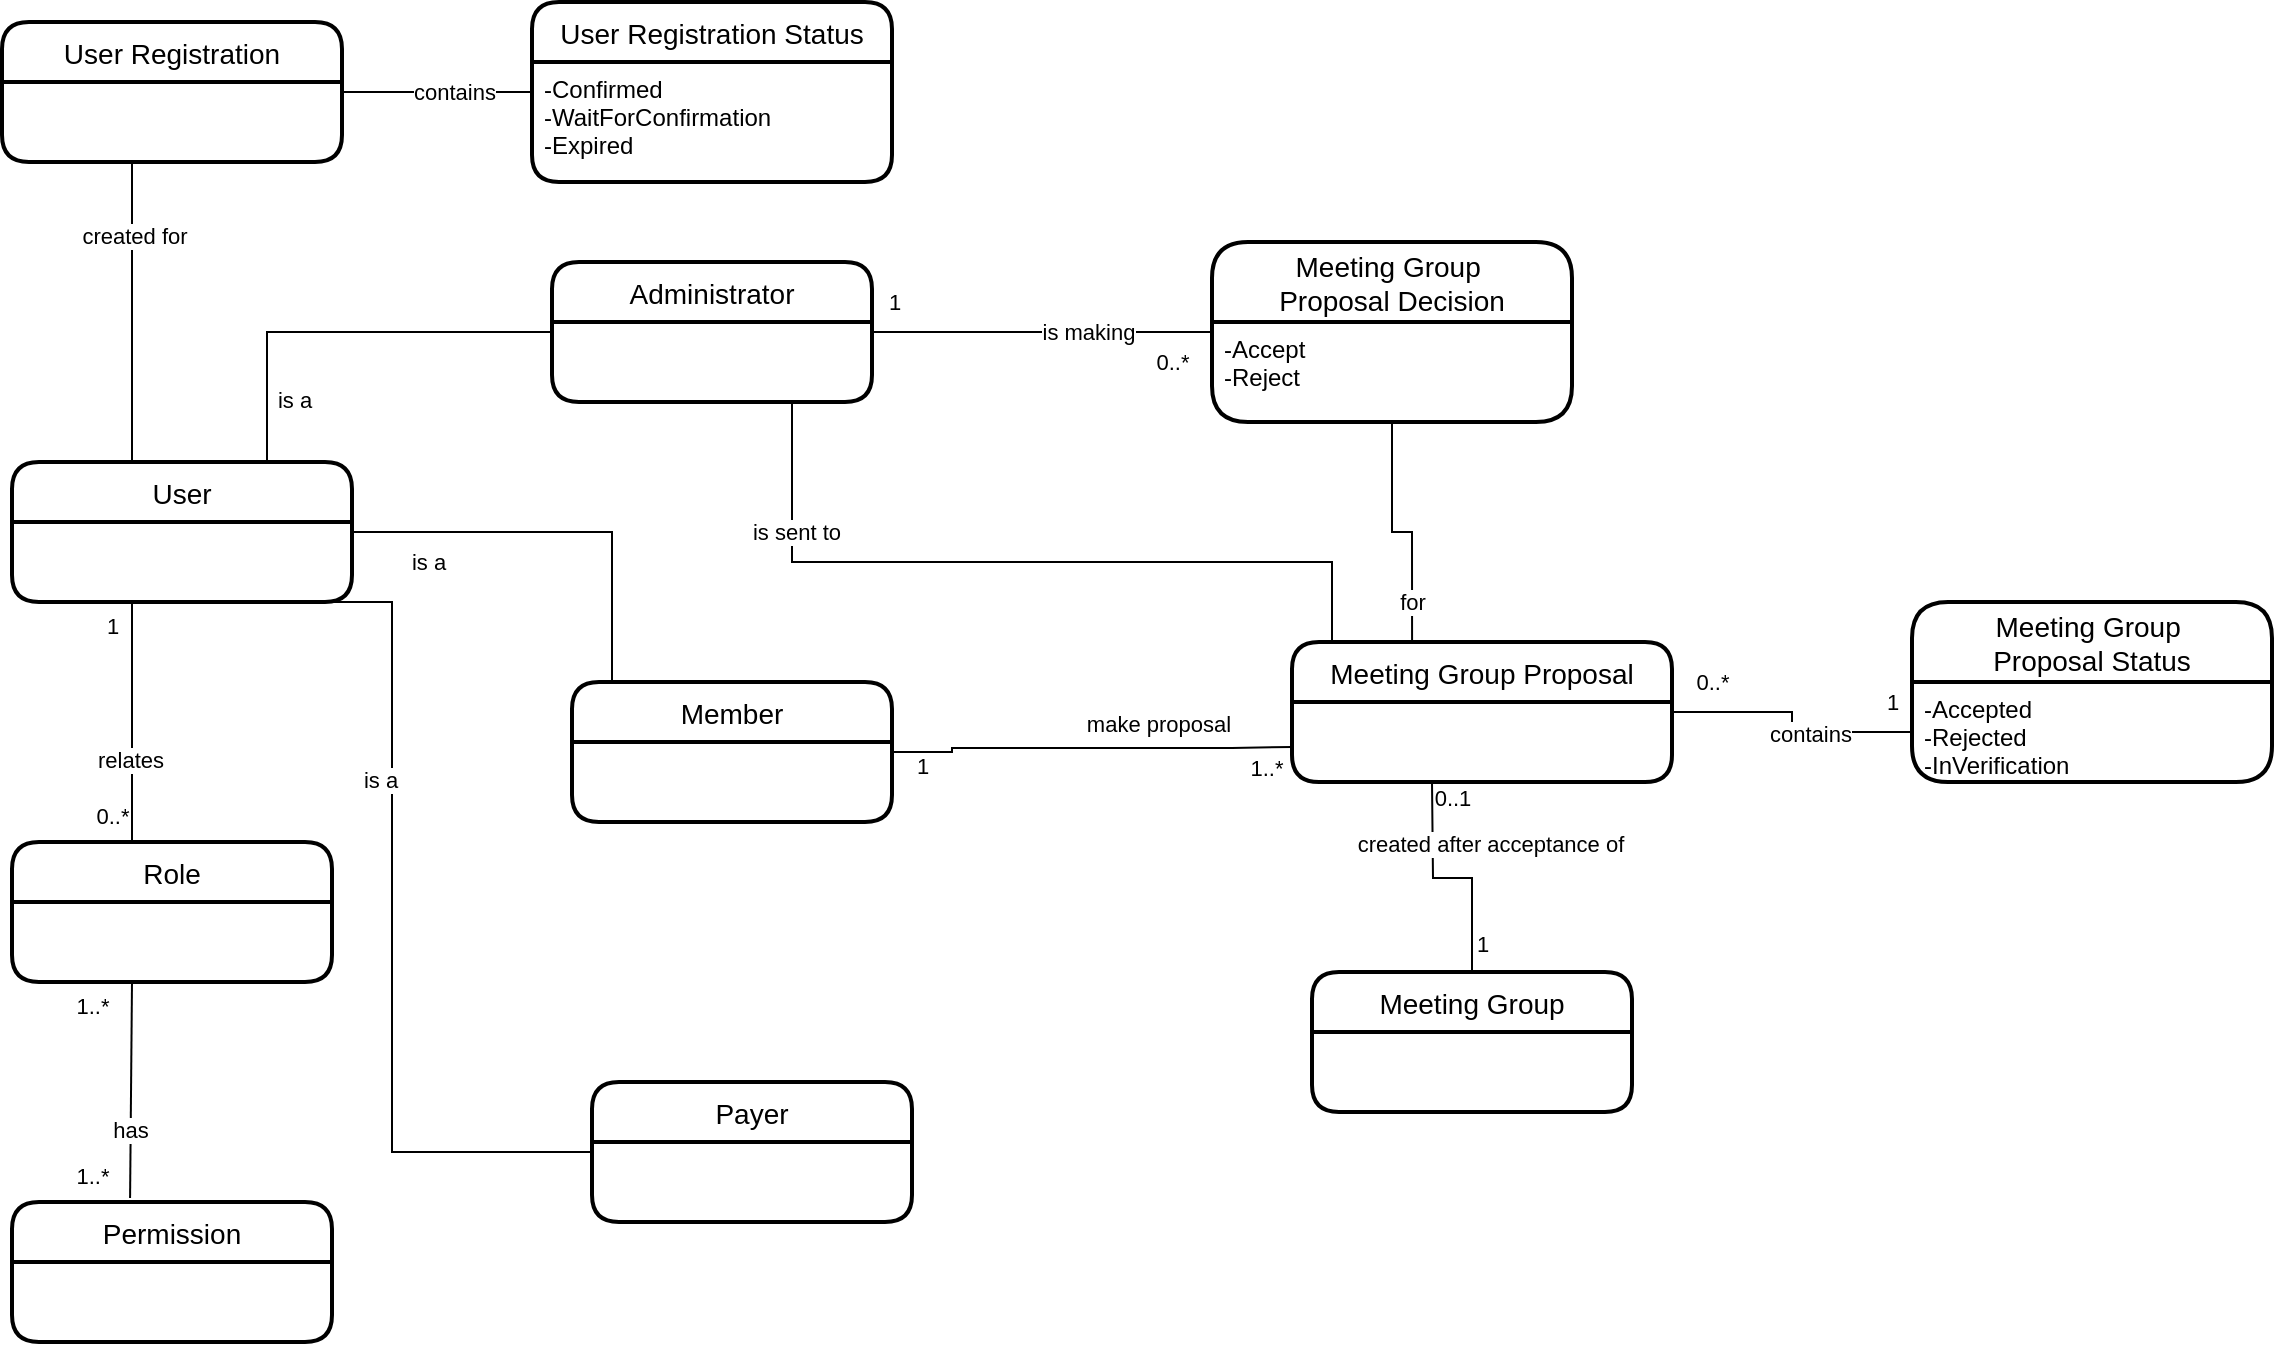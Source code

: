 <mxfile version="13.9.8" type="github">
  <diagram id="XdgkQSht_issO96r3R7Y" name="Page-1">
    <mxGraphModel dx="1426" dy="794" grid="1" gridSize="10" guides="1" tooltips="1" connect="1" arrows="1" fold="1" page="1" pageScale="1" pageWidth="1654" pageHeight="1169" math="0" shadow="0">
      <root>
        <mxCell id="0" />
        <mxCell id="1" parent="0" />
        <mxCell id="KnOsRlaBw3bWj0cwvnL0-1" value="User" style="swimlane;childLayout=stackLayout;horizontal=1;startSize=30;horizontalStack=0;rounded=1;fontSize=14;fontStyle=0;strokeWidth=2;resizeParent=0;resizeLast=1;shadow=0;dashed=0;align=center;" parent="1" vertex="1">
          <mxGeometry x="110" y="260" width="170" height="70" as="geometry">
            <mxRectangle x="160" y="130" width="60" height="30" as="alternateBounds" />
          </mxGeometry>
        </mxCell>
        <mxCell id="KnOsRlaBw3bWj0cwvnL0-3" value="Role" style="swimlane;childLayout=stackLayout;horizontal=1;startSize=30;horizontalStack=0;rounded=1;fontSize=14;fontStyle=0;strokeWidth=2;resizeParent=0;resizeLast=1;shadow=0;dashed=0;align=center;" parent="1" vertex="1">
          <mxGeometry x="110" y="450" width="160" height="70" as="geometry">
            <mxRectangle x="160" y="130" width="60" height="30" as="alternateBounds" />
          </mxGeometry>
        </mxCell>
        <mxCell id="KnOsRlaBw3bWj0cwvnL0-4" value="Permission" style="swimlane;childLayout=stackLayout;horizontal=1;startSize=30;horizontalStack=0;rounded=1;fontSize=14;fontStyle=0;strokeWidth=2;resizeParent=0;resizeLast=1;shadow=0;dashed=0;align=center;" parent="1" vertex="1">
          <mxGeometry x="110" y="630" width="160" height="70" as="geometry">
            <mxRectangle x="160" y="130" width="60" height="30" as="alternateBounds" />
          </mxGeometry>
        </mxCell>
        <mxCell id="TLdXtALVqL00_uz7HN0H-17" style="edgeStyle=orthogonalEdgeStyle;rounded=0;orthogonalLoop=1;jettySize=auto;html=1;entryX=0;entryY=0.5;entryDx=0;entryDy=0;endArrow=none;endFill=0;" edge="1" parent="1" source="KnOsRlaBw3bWj0cwvnL0-5" target="TLdXtALVqL00_uz7HN0H-15">
          <mxGeometry relative="1" as="geometry" />
        </mxCell>
        <mxCell id="TLdXtALVqL00_uz7HN0H-18" value="1" style="edgeLabel;html=1;align=center;verticalAlign=middle;resizable=0;points=[];" vertex="1" connectable="0" parent="TLdXtALVqL00_uz7HN0H-17">
          <mxGeometry x="-0.9" y="2" relative="1" as="geometry">
            <mxPoint x="2" y="-13" as="offset" />
          </mxGeometry>
        </mxCell>
        <mxCell id="TLdXtALVqL00_uz7HN0H-19" value="is making" style="edgeLabel;html=1;align=center;verticalAlign=middle;resizable=0;points=[];" vertex="1" connectable="0" parent="TLdXtALVqL00_uz7HN0H-17">
          <mxGeometry x="0.45" relative="1" as="geometry">
            <mxPoint x="-16" as="offset" />
          </mxGeometry>
        </mxCell>
        <mxCell id="TLdXtALVqL00_uz7HN0H-20" value="0..*" style="edgeLabel;html=1;align=center;verticalAlign=middle;resizable=0;points=[];" vertex="1" connectable="0" parent="TLdXtALVqL00_uz7HN0H-17">
          <mxGeometry x="0.912" relative="1" as="geometry">
            <mxPoint x="-13" y="15" as="offset" />
          </mxGeometry>
        </mxCell>
        <mxCell id="KnOsRlaBw3bWj0cwvnL0-5" value="Administrator" style="swimlane;childLayout=stackLayout;horizontal=1;startSize=30;horizontalStack=0;rounded=1;fontSize=14;fontStyle=0;strokeWidth=2;resizeParent=0;resizeLast=1;shadow=0;dashed=0;align=center;" parent="1" vertex="1">
          <mxGeometry x="380" y="160" width="160" height="70" as="geometry">
            <mxRectangle x="160" y="130" width="60" height="30" as="alternateBounds" />
          </mxGeometry>
        </mxCell>
        <mxCell id="KnOsRlaBw3bWj0cwvnL0-6" value="Member" style="swimlane;childLayout=stackLayout;horizontal=1;startSize=30;horizontalStack=0;rounded=1;fontSize=14;fontStyle=0;strokeWidth=2;resizeParent=0;resizeLast=1;shadow=0;dashed=0;align=center;" parent="1" vertex="1">
          <mxGeometry x="390" y="370" width="160" height="70" as="geometry">
            <mxRectangle x="160" y="130" width="60" height="30" as="alternateBounds" />
          </mxGeometry>
        </mxCell>
        <mxCell id="KnOsRlaBw3bWj0cwvnL0-7" value="Payer" style="swimlane;childLayout=stackLayout;horizontal=1;startSize=30;horizontalStack=0;rounded=1;fontSize=14;fontStyle=0;strokeWidth=2;resizeParent=0;resizeLast=1;shadow=0;dashed=0;align=center;" parent="1" vertex="1">
          <mxGeometry x="400" y="570" width="160" height="70" as="geometry">
            <mxRectangle x="160" y="130" width="60" height="30" as="alternateBounds" />
          </mxGeometry>
        </mxCell>
        <mxCell id="KnOsRlaBw3bWj0cwvnL0-11" value="is a" style="endArrow=none;html=1;rounded=0;exitX=0.75;exitY=0;exitDx=0;exitDy=0;entryX=0;entryY=0.5;entryDx=0;entryDy=0;edgeStyle=orthogonalEdgeStyle;" parent="1" source="KnOsRlaBw3bWj0cwvnL0-1" target="KnOsRlaBw3bWj0cwvnL0-5" edge="1">
          <mxGeometry x="-0.695" y="-12" relative="1" as="geometry">
            <mxPoint x="250" y="370" as="sourcePoint" />
            <mxPoint x="410" y="370" as="targetPoint" />
            <mxPoint x="1" as="offset" />
          </mxGeometry>
        </mxCell>
        <mxCell id="KnOsRlaBw3bWj0cwvnL0-13" value="" style="endArrow=none;html=1;rounded=0;exitX=1;exitY=0.5;exitDx=0;exitDy=0;edgeStyle=orthogonalEdgeStyle;entryX=0.125;entryY=0;entryDx=0;entryDy=0;entryPerimeter=0;" parent="1" source="KnOsRlaBw3bWj0cwvnL0-1" target="KnOsRlaBw3bWj0cwvnL0-6" edge="1">
          <mxGeometry relative="1" as="geometry">
            <mxPoint x="290" y="390" as="sourcePoint" />
            <mxPoint x="420" y="360" as="targetPoint" />
            <Array as="points">
              <mxPoint x="410" y="295" />
            </Array>
          </mxGeometry>
        </mxCell>
        <mxCell id="KnOsRlaBw3bWj0cwvnL0-17" value="is a" style="edgeLabel;html=1;align=center;verticalAlign=middle;resizable=0;points=[];" parent="KnOsRlaBw3bWj0cwvnL0-13" vertex="1" connectable="0">
          <mxGeometry x="-0.53" y="1" relative="1" as="geometry">
            <mxPoint x="-10" y="16" as="offset" />
          </mxGeometry>
        </mxCell>
        <mxCell id="KnOsRlaBw3bWj0cwvnL0-15" value="" style="endArrow=none;html=1;rounded=0;exitX=0.75;exitY=1;exitDx=0;exitDy=0;edgeStyle=orthogonalEdgeStyle;entryX=0;entryY=0.5;entryDx=0;entryDy=0;" parent="1" source="KnOsRlaBw3bWj0cwvnL0-1" target="KnOsRlaBw3bWj0cwvnL0-7" edge="1">
          <mxGeometry relative="1" as="geometry">
            <mxPoint x="290" y="322.5" as="sourcePoint" />
            <mxPoint x="460" y="440" as="targetPoint" />
            <Array as="points">
              <mxPoint x="300" y="330" />
              <mxPoint x="300" y="605" />
            </Array>
          </mxGeometry>
        </mxCell>
        <mxCell id="KnOsRlaBw3bWj0cwvnL0-18" value="is a" style="edgeLabel;html=1;align=center;verticalAlign=middle;resizable=0;points=[];" parent="KnOsRlaBw3bWj0cwvnL0-15" vertex="1" connectable="0">
          <mxGeometry x="-0.155" y="1" relative="1" as="geometry">
            <mxPoint x="-7.5" y="-34" as="offset" />
          </mxGeometry>
        </mxCell>
        <mxCell id="KnOsRlaBw3bWj0cwvnL0-20" value="" style="endArrow=none;html=1;rounded=0;strokeColor=#000000;entryX=0.375;entryY=0.014;entryDx=0;entryDy=0;entryPerimeter=0;" parent="1" target="KnOsRlaBw3bWj0cwvnL0-3" edge="1">
          <mxGeometry relative="1" as="geometry">
            <mxPoint x="170" y="330" as="sourcePoint" />
            <mxPoint x="280" y="380" as="targetPoint" />
          </mxGeometry>
        </mxCell>
        <mxCell id="KnOsRlaBw3bWj0cwvnL0-21" value="1" style="edgeLabel;html=1;align=center;verticalAlign=middle;resizable=0;points=[];" parent="KnOsRlaBw3bWj0cwvnL0-20" vertex="1" connectable="0">
          <mxGeometry x="-0.802" y="1" relative="1" as="geometry">
            <mxPoint x="-11" as="offset" />
          </mxGeometry>
        </mxCell>
        <mxCell id="KnOsRlaBw3bWj0cwvnL0-22" value="0..*" style="edgeLabel;html=1;align=center;verticalAlign=middle;resizable=0;points=[];" parent="KnOsRlaBw3bWj0cwvnL0-20" vertex="1" connectable="0">
          <mxGeometry x="0.769" y="2" relative="1" as="geometry">
            <mxPoint x="-12" as="offset" />
          </mxGeometry>
        </mxCell>
        <mxCell id="KnOsRlaBw3bWj0cwvnL0-27" value="relates" style="edgeLabel;html=1;align=center;verticalAlign=middle;resizable=0;points=[];" parent="KnOsRlaBw3bWj0cwvnL0-20" vertex="1" connectable="0">
          <mxGeometry x="0.306" y="-1" relative="1" as="geometry">
            <mxPoint as="offset" />
          </mxGeometry>
        </mxCell>
        <mxCell id="KnOsRlaBw3bWj0cwvnL0-23" value="" style="endArrow=none;html=1;rounded=0;strokeColor=#000000;entryX=0.369;entryY=-0.029;entryDx=0;entryDy=0;entryPerimeter=0;" parent="1" target="KnOsRlaBw3bWj0cwvnL0-4" edge="1">
          <mxGeometry relative="1" as="geometry">
            <mxPoint x="170" y="520" as="sourcePoint" />
            <mxPoint x="170" y="620" as="targetPoint" />
          </mxGeometry>
        </mxCell>
        <mxCell id="KnOsRlaBw3bWj0cwvnL0-24" value="1..*" style="edgeLabel;html=1;align=center;verticalAlign=middle;resizable=0;points=[];" parent="KnOsRlaBw3bWj0cwvnL0-23" vertex="1" connectable="0">
          <mxGeometry x="0.797" y="1" relative="1" as="geometry">
            <mxPoint x="-20.14" as="offset" />
          </mxGeometry>
        </mxCell>
        <mxCell id="KnOsRlaBw3bWj0cwvnL0-25" value="1..*" style="edgeLabel;html=1;align=center;verticalAlign=middle;resizable=0;points=[];" parent="KnOsRlaBw3bWj0cwvnL0-23" vertex="1" connectable="0">
          <mxGeometry x="-0.778" y="-1" relative="1" as="geometry">
            <mxPoint x="-18.89" as="offset" />
          </mxGeometry>
        </mxCell>
        <mxCell id="KnOsRlaBw3bWj0cwvnL0-26" value="has" style="edgeLabel;html=1;align=center;verticalAlign=middle;resizable=0;points=[];" parent="KnOsRlaBw3bWj0cwvnL0-23" vertex="1" connectable="0">
          <mxGeometry x="0.371" y="-1" relative="1" as="geometry">
            <mxPoint as="offset" />
          </mxGeometry>
        </mxCell>
        <mxCell id="KnOsRlaBw3bWj0cwvnL0-28" value="User Registration" style="swimlane;childLayout=stackLayout;horizontal=1;startSize=30;horizontalStack=0;rounded=1;fontSize=14;fontStyle=0;strokeWidth=2;resizeParent=0;resizeLast=1;shadow=0;dashed=0;align=center;" parent="1" vertex="1">
          <mxGeometry x="105" y="40" width="170" height="70" as="geometry">
            <mxRectangle x="160" y="130" width="60" height="30" as="alternateBounds" />
          </mxGeometry>
        </mxCell>
        <mxCell id="KnOsRlaBw3bWj0cwvnL0-29" value="" style="endArrow=none;html=1;rounded=0;strokeColor=#000000;edgeStyle=orthogonalEdgeStyle;entryX=0.176;entryY=0;entryDx=0;entryDy=0;entryPerimeter=0;" parent="1" source="KnOsRlaBw3bWj0cwvnL0-28" target="KnOsRlaBw3bWj0cwvnL0-1" edge="1">
          <mxGeometry relative="1" as="geometry">
            <mxPoint x="170" y="140" as="sourcePoint" />
            <mxPoint x="162" y="260" as="targetPoint" />
            <Array as="points">
              <mxPoint x="170" y="260" />
            </Array>
          </mxGeometry>
        </mxCell>
        <mxCell id="KnOsRlaBw3bWj0cwvnL0-30" value="created for" style="edgeLabel;html=1;align=center;verticalAlign=middle;resizable=0;points=[];" parent="KnOsRlaBw3bWj0cwvnL0-29" vertex="1" connectable="0">
          <mxGeometry x="-0.587" y="1" relative="1" as="geometry">
            <mxPoint as="offset" />
          </mxGeometry>
        </mxCell>
        <mxCell id="KnOsRlaBw3bWj0cwvnL0-33" value="User Registration Status" style="swimlane;childLayout=stackLayout;horizontal=1;startSize=30;horizontalStack=0;rounded=1;fontSize=14;fontStyle=0;strokeWidth=2;resizeParent=0;resizeLast=1;shadow=0;dashed=0;align=center;" parent="1" vertex="1">
          <mxGeometry x="370" y="30" width="180" height="90" as="geometry" />
        </mxCell>
        <mxCell id="KnOsRlaBw3bWj0cwvnL0-34" value="-Confirmed&#xa;-WaitForConfirmation&#xa;-Expired" style="align=left;strokeColor=none;fillColor=none;spacingLeft=4;fontSize=12;verticalAlign=top;resizable=0;rotatable=0;part=1;" parent="KnOsRlaBw3bWj0cwvnL0-33" vertex="1">
          <mxGeometry y="30" width="180" height="60" as="geometry" />
        </mxCell>
        <mxCell id="KnOsRlaBw3bWj0cwvnL0-36" value="" style="endArrow=none;html=1;rounded=0;strokeColor=#000000;exitX=1;exitY=0.5;exitDx=0;exitDy=0;entryX=0;entryY=0.25;entryDx=0;entryDy=0;" parent="1" source="KnOsRlaBw3bWj0cwvnL0-28" target="KnOsRlaBw3bWj0cwvnL0-34" edge="1">
          <mxGeometry relative="1" as="geometry">
            <mxPoint x="260" y="140" as="sourcePoint" />
            <mxPoint x="420" y="140" as="targetPoint" />
          </mxGeometry>
        </mxCell>
        <mxCell id="KnOsRlaBw3bWj0cwvnL0-37" value="contains" style="edgeLabel;html=1;align=center;verticalAlign=middle;resizable=0;points=[];" parent="KnOsRlaBw3bWj0cwvnL0-36" vertex="1" connectable="0">
          <mxGeometry x="-0.043" y="1" relative="1" as="geometry">
            <mxPoint x="10" y="1" as="offset" />
          </mxGeometry>
        </mxCell>
        <mxCell id="TLdXtALVqL00_uz7HN0H-30" style="edgeStyle=orthogonalEdgeStyle;rounded=0;orthogonalLoop=1;jettySize=auto;html=1;endArrow=none;endFill=0;" edge="1" parent="1" source="TLdXtALVqL00_uz7HN0H-1">
          <mxGeometry relative="1" as="geometry">
            <mxPoint x="820" y="420" as="targetPoint" />
          </mxGeometry>
        </mxCell>
        <mxCell id="TLdXtALVqL00_uz7HN0H-31" value="1" style="edgeLabel;html=1;align=center;verticalAlign=middle;resizable=0;points=[];" vertex="1" connectable="0" parent="TLdXtALVqL00_uz7HN0H-30">
          <mxGeometry x="-0.756" relative="1" as="geometry">
            <mxPoint x="5" as="offset" />
          </mxGeometry>
        </mxCell>
        <mxCell id="TLdXtALVqL00_uz7HN0H-32" value="0..1" style="edgeLabel;html=1;align=center;verticalAlign=middle;resizable=0;points=[];" vertex="1" connectable="0" parent="TLdXtALVqL00_uz7HN0H-30">
          <mxGeometry x="0.861" y="-1" relative="1" as="geometry">
            <mxPoint x="9" as="offset" />
          </mxGeometry>
        </mxCell>
        <mxCell id="TLdXtALVqL00_uz7HN0H-33" value="created after acceptance of" style="edgeLabel;html=1;align=center;verticalAlign=middle;resizable=0;points=[];" vertex="1" connectable="0" parent="TLdXtALVqL00_uz7HN0H-30">
          <mxGeometry x="-0.052" y="2" relative="1" as="geometry">
            <mxPoint x="16.5" y="-19.5" as="offset" />
          </mxGeometry>
        </mxCell>
        <mxCell id="TLdXtALVqL00_uz7HN0H-1" value="Meeting Group" style="swimlane;childLayout=stackLayout;horizontal=1;startSize=30;horizontalStack=0;rounded=1;fontSize=14;fontStyle=0;strokeWidth=2;resizeParent=0;resizeLast=1;shadow=0;dashed=0;align=center;" vertex="1" parent="1">
          <mxGeometry x="760" y="515" width="160" height="70" as="geometry">
            <mxRectangle x="160" y="130" width="60" height="30" as="alternateBounds" />
          </mxGeometry>
        </mxCell>
        <mxCell id="TLdXtALVqL00_uz7HN0H-26" style="edgeStyle=orthogonalEdgeStyle;rounded=0;orthogonalLoop=1;jettySize=auto;html=1;entryX=0;entryY=0.5;entryDx=0;entryDy=0;endArrow=none;endFill=0;" edge="1" parent="1" source="TLdXtALVqL00_uz7HN0H-2" target="TLdXtALVqL00_uz7HN0H-25">
          <mxGeometry relative="1" as="geometry" />
        </mxCell>
        <mxCell id="TLdXtALVqL00_uz7HN0H-27" value="contains" style="edgeLabel;html=1;align=center;verticalAlign=middle;resizable=0;points=[];" vertex="1" connectable="0" parent="TLdXtALVqL00_uz7HN0H-26">
          <mxGeometry x="0.215" y="-1" relative="1" as="geometry">
            <mxPoint as="offset" />
          </mxGeometry>
        </mxCell>
        <mxCell id="TLdXtALVqL00_uz7HN0H-28" value="1" style="edgeLabel;html=1;align=center;verticalAlign=middle;resizable=0;points=[];" vertex="1" connectable="0" parent="TLdXtALVqL00_uz7HN0H-26">
          <mxGeometry x="-0.815" y="1" relative="1" as="geometry">
            <mxPoint x="98" y="-4" as="offset" />
          </mxGeometry>
        </mxCell>
        <mxCell id="TLdXtALVqL00_uz7HN0H-29" value="0..*" style="edgeLabel;html=1;align=center;verticalAlign=middle;resizable=0;points=[];" vertex="1" connectable="0" parent="TLdXtALVqL00_uz7HN0H-26">
          <mxGeometry x="-0.846" relative="1" as="geometry">
            <mxPoint x="10" y="-15" as="offset" />
          </mxGeometry>
        </mxCell>
        <mxCell id="TLdXtALVqL00_uz7HN0H-34" style="edgeStyle=orthogonalEdgeStyle;rounded=0;orthogonalLoop=1;jettySize=auto;html=1;entryX=0.75;entryY=1;entryDx=0;entryDy=0;endArrow=none;endFill=0;" edge="1" parent="1" source="TLdXtALVqL00_uz7HN0H-2" target="KnOsRlaBw3bWj0cwvnL0-5">
          <mxGeometry relative="1" as="geometry">
            <Array as="points">
              <mxPoint x="770" y="310" />
              <mxPoint x="500" y="310" />
            </Array>
          </mxGeometry>
        </mxCell>
        <mxCell id="TLdXtALVqL00_uz7HN0H-35" value="is sent to" style="edgeLabel;html=1;align=center;verticalAlign=middle;resizable=0;points=[];" vertex="1" connectable="0" parent="TLdXtALVqL00_uz7HN0H-34">
          <mxGeometry x="0.667" y="-2" relative="1" as="geometry">
            <mxPoint as="offset" />
          </mxGeometry>
        </mxCell>
        <mxCell id="TLdXtALVqL00_uz7HN0H-2" value="Meeting Group Proposal" style="swimlane;childLayout=stackLayout;horizontal=1;startSize=30;horizontalStack=0;rounded=1;fontSize=14;fontStyle=0;strokeWidth=2;resizeParent=0;resizeLast=1;shadow=0;dashed=0;align=center;" vertex="1" parent="1">
          <mxGeometry x="750" y="350" width="190" height="70" as="geometry">
            <mxRectangle x="160" y="130" width="60" height="30" as="alternateBounds" />
          </mxGeometry>
        </mxCell>
        <mxCell id="TLdXtALVqL00_uz7HN0H-3" value="" style="endArrow=none;html=1;rounded=0;edgeStyle=orthogonalEdgeStyle;exitX=1;exitY=0.5;exitDx=0;exitDy=0;entryX=0;entryY=0.75;entryDx=0;entryDy=0;" edge="1" parent="1" source="KnOsRlaBw3bWj0cwvnL0-6" target="TLdXtALVqL00_uz7HN0H-2">
          <mxGeometry relative="1" as="geometry">
            <mxPoint x="640" y="310" as="sourcePoint" />
            <mxPoint x="680" y="270" as="targetPoint" />
            <Array as="points">
              <mxPoint x="580" y="405" />
              <mxPoint x="580" y="403" />
              <mxPoint x="720" y="403" />
            </Array>
          </mxGeometry>
        </mxCell>
        <mxCell id="TLdXtALVqL00_uz7HN0H-4" value="1..*" style="edgeLabel;html=1;align=center;verticalAlign=middle;resizable=0;points=[];" vertex="1" connectable="0" parent="TLdXtALVqL00_uz7HN0H-3">
          <mxGeometry x="0.624" relative="1" as="geometry">
            <mxPoint x="24.97" y="10" as="offset" />
          </mxGeometry>
        </mxCell>
        <mxCell id="TLdXtALVqL00_uz7HN0H-5" value="1" style="edgeLabel;html=1;align=center;verticalAlign=middle;resizable=0;points=[];" vertex="1" connectable="0" parent="TLdXtALVqL00_uz7HN0H-3">
          <mxGeometry x="-0.917" y="-1" relative="1" as="geometry">
            <mxPoint x="6.03" y="6.03" as="offset" />
          </mxGeometry>
        </mxCell>
        <mxCell id="TLdXtALVqL00_uz7HN0H-6" value="make proposal" style="edgeLabel;html=1;align=center;verticalAlign=middle;resizable=0;points=[];" vertex="1" connectable="0" parent="TLdXtALVqL00_uz7HN0H-3">
          <mxGeometry x="0.335" y="1" relative="1" as="geometry">
            <mxPoint y="-11.5" as="offset" />
          </mxGeometry>
        </mxCell>
        <mxCell id="TLdXtALVqL00_uz7HN0H-15" value="Meeting Group &#xa;Proposal Decision" style="swimlane;childLayout=stackLayout;horizontal=1;startSize=40;horizontalStack=0;rounded=1;fontSize=14;fontStyle=0;strokeWidth=2;resizeParent=0;resizeLast=1;shadow=0;dashed=0;align=center;" vertex="1" parent="1">
          <mxGeometry x="710" y="150" width="180" height="90" as="geometry" />
        </mxCell>
        <mxCell id="TLdXtALVqL00_uz7HN0H-16" value="-Accept&#xa;-Reject" style="align=left;strokeColor=none;fillColor=none;spacingLeft=4;fontSize=12;verticalAlign=top;resizable=0;rotatable=0;part=1;" vertex="1" parent="TLdXtALVqL00_uz7HN0H-15">
          <mxGeometry y="40" width="180" height="50" as="geometry" />
        </mxCell>
        <mxCell id="TLdXtALVqL00_uz7HN0H-22" style="edgeStyle=orthogonalEdgeStyle;rounded=0;orthogonalLoop=1;jettySize=auto;html=1;entryX=0.316;entryY=0;entryDx=0;entryDy=0;entryPerimeter=0;endArrow=none;endFill=0;" edge="1" parent="1" source="TLdXtALVqL00_uz7HN0H-16" target="TLdXtALVqL00_uz7HN0H-2">
          <mxGeometry relative="1" as="geometry" />
        </mxCell>
        <mxCell id="TLdXtALVqL00_uz7HN0H-23" value="for" style="edgeLabel;html=1;align=center;verticalAlign=middle;resizable=0;points=[];" vertex="1" connectable="0" parent="TLdXtALVqL00_uz7HN0H-22">
          <mxGeometry x="0.367" relative="1" as="geometry">
            <mxPoint y="18" as="offset" />
          </mxGeometry>
        </mxCell>
        <mxCell id="TLdXtALVqL00_uz7HN0H-24" value="Meeting Group &#xa;Proposal Status" style="swimlane;childLayout=stackLayout;horizontal=1;startSize=40;horizontalStack=0;rounded=1;fontSize=14;fontStyle=0;strokeWidth=2;resizeParent=0;resizeLast=1;shadow=0;dashed=0;align=center;" vertex="1" parent="1">
          <mxGeometry x="1060" y="330" width="180" height="90" as="geometry" />
        </mxCell>
        <mxCell id="TLdXtALVqL00_uz7HN0H-25" value="-Accepted&#xa;-Rejected&#xa;-InVerification" style="align=left;strokeColor=none;fillColor=none;spacingLeft=4;fontSize=12;verticalAlign=top;resizable=0;rotatable=0;part=1;" vertex="1" parent="TLdXtALVqL00_uz7HN0H-24">
          <mxGeometry y="40" width="180" height="50" as="geometry" />
        </mxCell>
      </root>
    </mxGraphModel>
  </diagram>
</mxfile>
